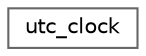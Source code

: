 digraph "类继承关系图"
{
 // LATEX_PDF_SIZE
  bgcolor="transparent";
  edge [fontname=Helvetica,fontsize=10,labelfontname=Helvetica,labelfontsize=10];
  node [fontname=Helvetica,fontsize=10,shape=box,height=0.2,width=0.4];
  rankdir="LR";
  Node0 [id="Node000000",label="utc_clock",height=0.2,width=0.4,color="grey40", fillcolor="white", style="filled",URL="$structdetail_1_1utc__clock.html",tooltip=" "];
}
